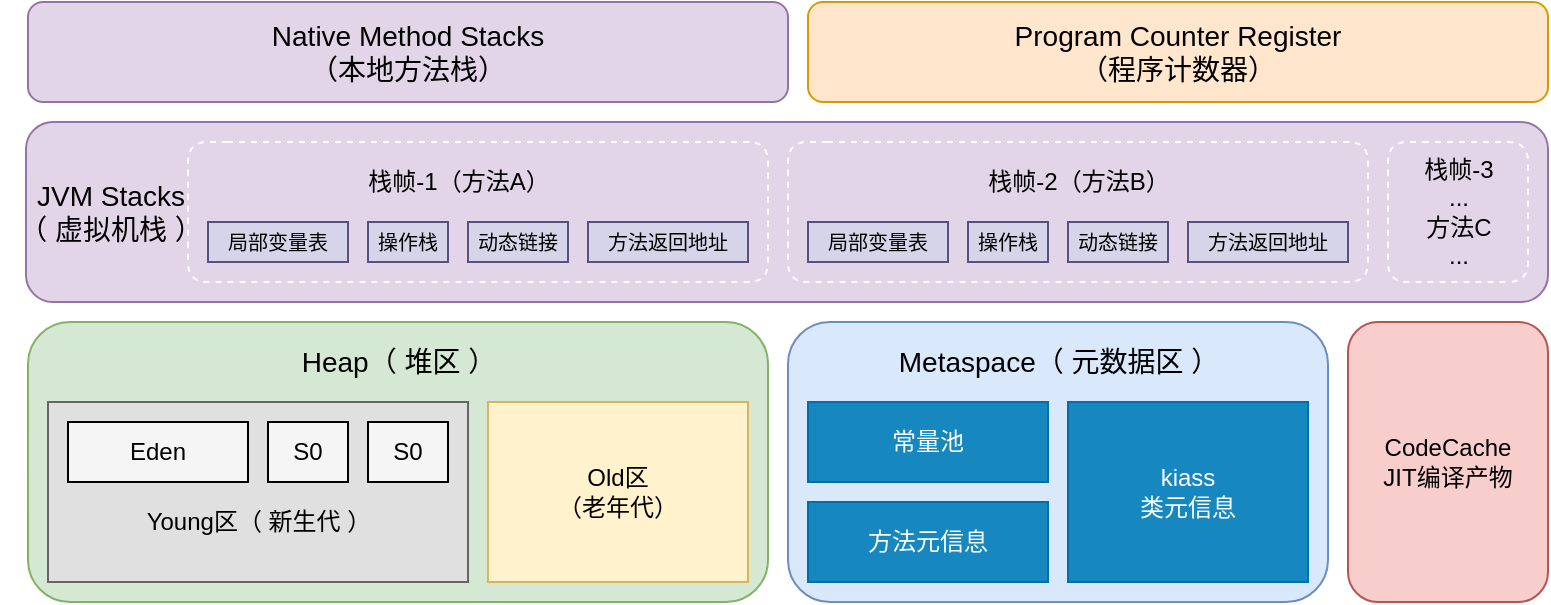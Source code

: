 <mxfile version="14.3.0" type="github">
  <diagram id="StkFhzEeYiJSLVLtpzUl" name="Page-1">
    <mxGraphModel dx="946" dy="580" grid="1" gridSize="10" guides="1" tooltips="1" connect="1" arrows="1" fold="1" page="1" pageScale="1" pageWidth="827" pageHeight="1169" math="0" shadow="0">
      <root>
        <mxCell id="0" />
        <mxCell id="1" parent="0" />
        <mxCell id="iw1Akck7Xow2uvjUVNA3-1" value="&lt;font style=&quot;font-size: 14px&quot;&gt;Native Method Stacks&lt;br&gt;（本地方法栈）&lt;/font&gt;" style="rounded=1;whiteSpace=wrap;html=1;fillColor=#e1d5e7;strokeColor=#9673a6;" parent="1" vertex="1">
          <mxGeometry x="34" y="30" width="380" height="50" as="geometry" />
        </mxCell>
        <mxCell id="iw1Akck7Xow2uvjUVNA3-2" value="&lt;font style=&quot;font-size: 14px&quot;&gt;Program Counter Register&lt;br&gt;（程序计数器）&lt;/font&gt;" style="rounded=1;whiteSpace=wrap;html=1;fillColor=#ffe6cc;strokeColor=#d79b00;" parent="1" vertex="1">
          <mxGeometry x="424" y="30" width="370" height="50" as="geometry" />
        </mxCell>
        <mxCell id="iw1Akck7Xow2uvjUVNA3-3" value="" style="rounded=1;whiteSpace=wrap;html=1;fillColor=#e1d5e7;strokeColor=#9673a6;" parent="1" vertex="1">
          <mxGeometry x="33" y="90" width="761" height="90" as="geometry" />
        </mxCell>
        <mxCell id="iw1Akck7Xow2uvjUVNA3-4" value="&lt;font style=&quot;font-size: 14px&quot;&gt;&lt;span&gt;JVM Stacks&lt;/span&gt;&lt;br&gt;&lt;span&gt;（ 虚拟机栈 ）&lt;/span&gt;&lt;/font&gt;" style="text;html=1;align=center;verticalAlign=middle;resizable=0;points=[];autosize=1;" parent="1" vertex="1">
          <mxGeometry x="20" y="115" width="110" height="40" as="geometry" />
        </mxCell>
        <mxCell id="iw1Akck7Xow2uvjUVNA3-5" value="&lt;font style=&quot;font-size: 10px&quot;&gt;局部变量表&lt;/font&gt;" style="rounded=0;whiteSpace=wrap;html=1;strokeColor=#56517e;fillColor=#D6D4E8;" parent="1" vertex="1">
          <mxGeometry x="124" y="140" width="70" height="20" as="geometry" />
        </mxCell>
        <mxCell id="iw1Akck7Xow2uvjUVNA3-13" value="&lt;font style=&quot;font-size: 10px&quot;&gt;操作栈&lt;/font&gt;" style="rounded=0;whiteSpace=wrap;html=1;strokeColor=#56517e;fillColor=#D6D4E8;" parent="1" vertex="1">
          <mxGeometry x="204" y="140" width="40" height="20" as="geometry" />
        </mxCell>
        <mxCell id="iw1Akck7Xow2uvjUVNA3-14" value="&lt;font style=&quot;font-size: 10px&quot;&gt;动态链接&lt;/font&gt;" style="rounded=0;whiteSpace=wrap;html=1;strokeColor=#56517e;fillColor=#D6D4E8;" parent="1" vertex="1">
          <mxGeometry x="254" y="140" width="50" height="20" as="geometry" />
        </mxCell>
        <mxCell id="iw1Akck7Xow2uvjUVNA3-15" value="&lt;font style=&quot;font-size: 10px&quot;&gt;方法返回地址&lt;/font&gt;" style="rounded=0;whiteSpace=wrap;html=1;strokeColor=#56517e;fillColor=#D6D4E8;" parent="1" vertex="1">
          <mxGeometry x="314" y="140" width="80" height="20" as="geometry" />
        </mxCell>
        <mxCell id="iw1Akck7Xow2uvjUVNA3-16" value="&lt;font style=&quot;font-size: 10px&quot;&gt;局部变量表&lt;/font&gt;" style="rounded=0;whiteSpace=wrap;html=1;strokeColor=#56517e;fillColor=#D6D4E8;" parent="1" vertex="1">
          <mxGeometry x="424" y="140" width="70" height="20" as="geometry" />
        </mxCell>
        <mxCell id="iw1Akck7Xow2uvjUVNA3-17" value="&lt;font style=&quot;font-size: 10px&quot;&gt;操作栈&lt;/font&gt;" style="rounded=0;whiteSpace=wrap;html=1;strokeColor=#56517e;fillColor=#D6D4E8;" parent="1" vertex="1">
          <mxGeometry x="504" y="140" width="40" height="20" as="geometry" />
        </mxCell>
        <mxCell id="iw1Akck7Xow2uvjUVNA3-18" value="&lt;font style=&quot;font-size: 10px&quot;&gt;动态链接&lt;/font&gt;" style="rounded=0;whiteSpace=wrap;html=1;strokeColor=#56517e;fillColor=#D6D4E8;" parent="1" vertex="1">
          <mxGeometry x="554" y="140" width="50" height="20" as="geometry" />
        </mxCell>
        <mxCell id="iw1Akck7Xow2uvjUVNA3-19" value="&lt;font style=&quot;font-size: 10px&quot;&gt;方法返回地址&lt;/font&gt;" style="rounded=0;whiteSpace=wrap;html=1;strokeColor=#56517e;fillColor=#D6D4E8;" parent="1" vertex="1">
          <mxGeometry x="614" y="140" width="80" height="20" as="geometry" />
        </mxCell>
        <mxCell id="iw1Akck7Xow2uvjUVNA3-20" value="栈帧-1（方法A）" style="text;html=1;align=center;verticalAlign=middle;resizable=0;points=[];autosize=1;" parent="1" vertex="1">
          <mxGeometry x="194" y="110" width="110" height="20" as="geometry" />
        </mxCell>
        <mxCell id="iw1Akck7Xow2uvjUVNA3-21" value="" style="endArrow=none;dashed=1;html=1;strokeColor=#FFFFFF;" parent="1" edge="1">
          <mxGeometry width="50" height="50" relative="1" as="geometry">
            <mxPoint x="134" y="100" as="sourcePoint" />
            <mxPoint x="134" y="100" as="targetPoint" />
            <Array as="points">
              <mxPoint x="114" y="100" />
              <mxPoint x="114" y="170" />
              <mxPoint x="404" y="170" />
              <mxPoint x="404" y="100" />
            </Array>
          </mxGeometry>
        </mxCell>
        <mxCell id="iw1Akck7Xow2uvjUVNA3-22" value="栈帧-2（方法B）" style="text;html=1;align=center;verticalAlign=middle;resizable=0;points=[];autosize=1;" parent="1" vertex="1">
          <mxGeometry x="504" y="110" width="110" height="20" as="geometry" />
        </mxCell>
        <mxCell id="iw1Akck7Xow2uvjUVNA3-23" value="" style="endArrow=none;dashed=1;html=1;strokeColor=#FFFFFF;" parent="1" edge="1">
          <mxGeometry width="50" height="50" relative="1" as="geometry">
            <mxPoint x="434" y="100" as="sourcePoint" />
            <mxPoint x="434" y="100" as="targetPoint" />
            <Array as="points">
              <mxPoint x="414" y="100" />
              <mxPoint x="414" y="170" />
              <mxPoint x="704" y="170" />
              <mxPoint x="704" y="100" />
            </Array>
          </mxGeometry>
        </mxCell>
        <mxCell id="iw1Akck7Xow2uvjUVNA3-24" value="" style="endArrow=none;dashed=1;html=1;strokeColor=#FFFFFF;" parent="1" edge="1">
          <mxGeometry width="50" height="50" relative="1" as="geometry">
            <mxPoint x="734" y="100" as="sourcePoint" />
            <mxPoint x="734" y="100" as="targetPoint" />
            <Array as="points">
              <mxPoint x="714" y="100" />
              <mxPoint x="714" y="170" />
              <mxPoint x="784" y="170" />
              <mxPoint x="784" y="100" />
            </Array>
          </mxGeometry>
        </mxCell>
        <mxCell id="iw1Akck7Xow2uvjUVNA3-25" value="栈帧-3&lt;br&gt;...&lt;br&gt;方法C&lt;br&gt;..." style="text;html=1;align=center;verticalAlign=middle;resizable=0;points=[];autosize=1;" parent="1" vertex="1">
          <mxGeometry x="724" y="105" width="50" height="60" as="geometry" />
        </mxCell>
        <mxCell id="iw1Akck7Xow2uvjUVNA3-26" value="" style="rounded=1;whiteSpace=wrap;html=1;fillColor=#d5e8d4;strokeColor=#82b366;" parent="1" vertex="1">
          <mxGeometry x="34" y="190" width="370" height="140" as="geometry" />
        </mxCell>
        <mxCell id="iw1Akck7Xow2uvjUVNA3-27" value="" style="rounded=0;whiteSpace=wrap;html=1;strokeColor=#666666;fontColor=#333333;fillColor=#E0E0E0;" parent="1" vertex="1">
          <mxGeometry x="44" y="230" width="210" height="90" as="geometry" />
        </mxCell>
        <mxCell id="iw1Akck7Xow2uvjUVNA3-28" value="Old区&lt;br&gt;（老年代）" style="rounded=0;whiteSpace=wrap;html=1;fillColor=#fff2cc;strokeColor=#d6b656;" parent="1" vertex="1">
          <mxGeometry x="264" y="230" width="130" height="90" as="geometry" />
        </mxCell>
        <mxCell id="iw1Akck7Xow2uvjUVNA3-29" value="&lt;font style=&quot;font-size: 14px&quot;&gt;Heap（ 堆区 ）&lt;/font&gt;" style="text;html=1;align=center;verticalAlign=middle;resizable=0;points=[];autosize=1;" parent="1" vertex="1">
          <mxGeometry x="164" y="200" width="110" height="20" as="geometry" />
        </mxCell>
        <mxCell id="iw1Akck7Xow2uvjUVNA3-30" value="Eden" style="rounded=0;whiteSpace=wrap;html=1;fillColor=#F5F5F5;" parent="1" vertex="1">
          <mxGeometry x="54" y="240" width="90" height="30" as="geometry" />
        </mxCell>
        <mxCell id="iw1Akck7Xow2uvjUVNA3-32" value="S0" style="rounded=0;whiteSpace=wrap;html=1;fillColor=#F5F5F5;" parent="1" vertex="1">
          <mxGeometry x="154" y="240" width="40" height="30" as="geometry" />
        </mxCell>
        <mxCell id="iw1Akck7Xow2uvjUVNA3-33" value="S0" style="rounded=0;whiteSpace=wrap;html=1;fillColor=#F5F5F5;" parent="1" vertex="1">
          <mxGeometry x="204" y="240" width="40" height="30" as="geometry" />
        </mxCell>
        <mxCell id="iw1Akck7Xow2uvjUVNA3-34" value="Young区（ 新生代 ）" style="text;html=1;align=center;verticalAlign=middle;resizable=0;points=[];autosize=1;" parent="1" vertex="1">
          <mxGeometry x="84" y="280" width="130" height="20" as="geometry" />
        </mxCell>
        <mxCell id="iw1Akck7Xow2uvjUVNA3-35" value="" style="rounded=1;whiteSpace=wrap;html=1;fillColor=#dae8fc;strokeColor=#6c8ebf;" parent="1" vertex="1">
          <mxGeometry x="414" y="190" width="270" height="140" as="geometry" />
        </mxCell>
        <mxCell id="iw1Akck7Xow2uvjUVNA3-36" value="CodeCache&lt;br&gt;JIT编译产物" style="rounded=1;whiteSpace=wrap;html=1;fillColor=#f8cecc;strokeColor=#b85450;" parent="1" vertex="1">
          <mxGeometry x="694" y="190" width="100" height="140" as="geometry" />
        </mxCell>
        <mxCell id="iw1Akck7Xow2uvjUVNA3-37" value="常量池" style="rounded=0;whiteSpace=wrap;html=1;strokeColor=#006EAF;fontColor=#ffffff;fillColor=#1788BF;" parent="1" vertex="1">
          <mxGeometry x="424" y="230" width="120" height="40" as="geometry" />
        </mxCell>
        <mxCell id="iw1Akck7Xow2uvjUVNA3-38" value="方法元信息" style="rounded=0;whiteSpace=wrap;html=1;strokeColor=#006EAF;fontColor=#ffffff;fillColor=#1788BF;" parent="1" vertex="1">
          <mxGeometry x="424" y="280" width="120" height="40" as="geometry" />
        </mxCell>
        <mxCell id="iw1Akck7Xow2uvjUVNA3-41" value="kiass&lt;br&gt;类元信息" style="rounded=0;whiteSpace=wrap;html=1;strokeColor=#006EAF;fontColor=#ffffff;fillColor=#1788BF;" parent="1" vertex="1">
          <mxGeometry x="554" y="230" width="120" height="90" as="geometry" />
        </mxCell>
        <mxCell id="iw1Akck7Xow2uvjUVNA3-42" value="&lt;font style=&quot;font-size: 14px&quot;&gt;Metaspace（ 元数据区 ）&lt;/font&gt;" style="text;html=1;align=center;verticalAlign=middle;resizable=0;points=[];autosize=1;" parent="1" vertex="1">
          <mxGeometry x="459" y="200" width="180" height="20" as="geometry" />
        </mxCell>
      </root>
    </mxGraphModel>
  </diagram>
</mxfile>
